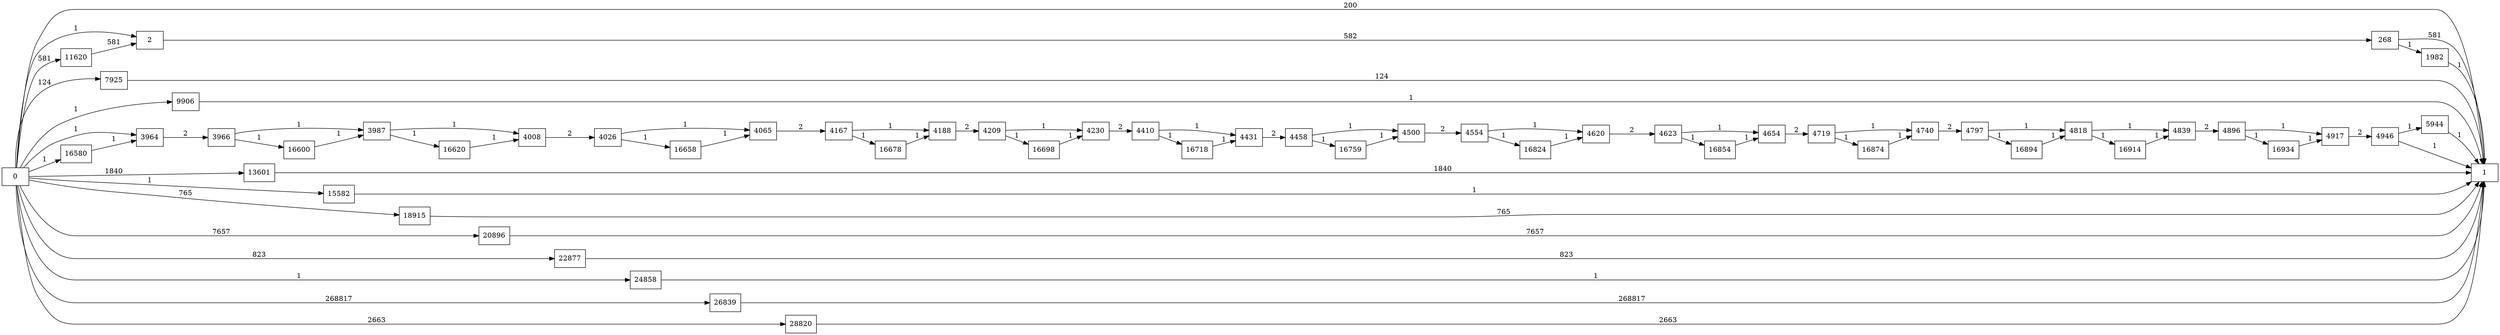 digraph {
	graph [rankdir=LR]
	node [shape=rectangle]
	2 -> 268 [label=582]
	268 -> 1 [label=581]
	268 -> 1982 [label=1]
	1982 -> 1 [label=1]
	3964 -> 3966 [label=2]
	3966 -> 3987 [label=1]
	3966 -> 16600 [label=1]
	3987 -> 4008 [label=1]
	3987 -> 16620 [label=1]
	4008 -> 4026 [label=2]
	4026 -> 4065 [label=1]
	4026 -> 16658 [label=1]
	4065 -> 4167 [label=2]
	4167 -> 4188 [label=1]
	4167 -> 16678 [label=1]
	4188 -> 4209 [label=2]
	4209 -> 4230 [label=1]
	4209 -> 16698 [label=1]
	4230 -> 4410 [label=2]
	4410 -> 4431 [label=1]
	4410 -> 16718 [label=1]
	4431 -> 4458 [label=2]
	4458 -> 4500 [label=1]
	4458 -> 16759 [label=1]
	4500 -> 4554 [label=2]
	4554 -> 4620 [label=1]
	4554 -> 16824 [label=1]
	4620 -> 4623 [label=2]
	4623 -> 4654 [label=1]
	4623 -> 16854 [label=1]
	4654 -> 4719 [label=2]
	4719 -> 4740 [label=1]
	4719 -> 16874 [label=1]
	4740 -> 4797 [label=2]
	4797 -> 4818 [label=1]
	4797 -> 16894 [label=1]
	4818 -> 4839 [label=1]
	4818 -> 16914 [label=1]
	4839 -> 4896 [label=2]
	4896 -> 4917 [label=1]
	4896 -> 16934 [label=1]
	4917 -> 4946 [label=2]
	4946 -> 1 [label=1]
	4946 -> 5944 [label=1]
	5944 -> 1 [label=1]
	7925 -> 1 [label=124]
	9906 -> 1 [label=1]
	11620 -> 2 [label=581]
	13601 -> 1 [label=1840]
	15582 -> 1 [label=1]
	16580 -> 3964 [label=1]
	16600 -> 3987 [label=1]
	16620 -> 4008 [label=1]
	16658 -> 4065 [label=1]
	16678 -> 4188 [label=1]
	16698 -> 4230 [label=1]
	16718 -> 4431 [label=1]
	16759 -> 4500 [label=1]
	16824 -> 4620 [label=1]
	16854 -> 4654 [label=1]
	16874 -> 4740 [label=1]
	16894 -> 4818 [label=1]
	16914 -> 4839 [label=1]
	16934 -> 4917 [label=1]
	18915 -> 1 [label=765]
	20896 -> 1 [label=7657]
	22877 -> 1 [label=823]
	24858 -> 1 [label=1]
	26839 -> 1 [label=268817]
	28820 -> 1 [label=2663]
	0 -> 2 [label=1]
	0 -> 3964 [label=1]
	0 -> 1 [label=200]
	0 -> 7925 [label=124]
	0 -> 9906 [label=1]
	0 -> 11620 [label=581]
	0 -> 13601 [label=1840]
	0 -> 15582 [label=1]
	0 -> 16580 [label=1]
	0 -> 18915 [label=765]
	0 -> 20896 [label=7657]
	0 -> 22877 [label=823]
	0 -> 24858 [label=1]
	0 -> 26839 [label=268817]
	0 -> 28820 [label=2663]
}
